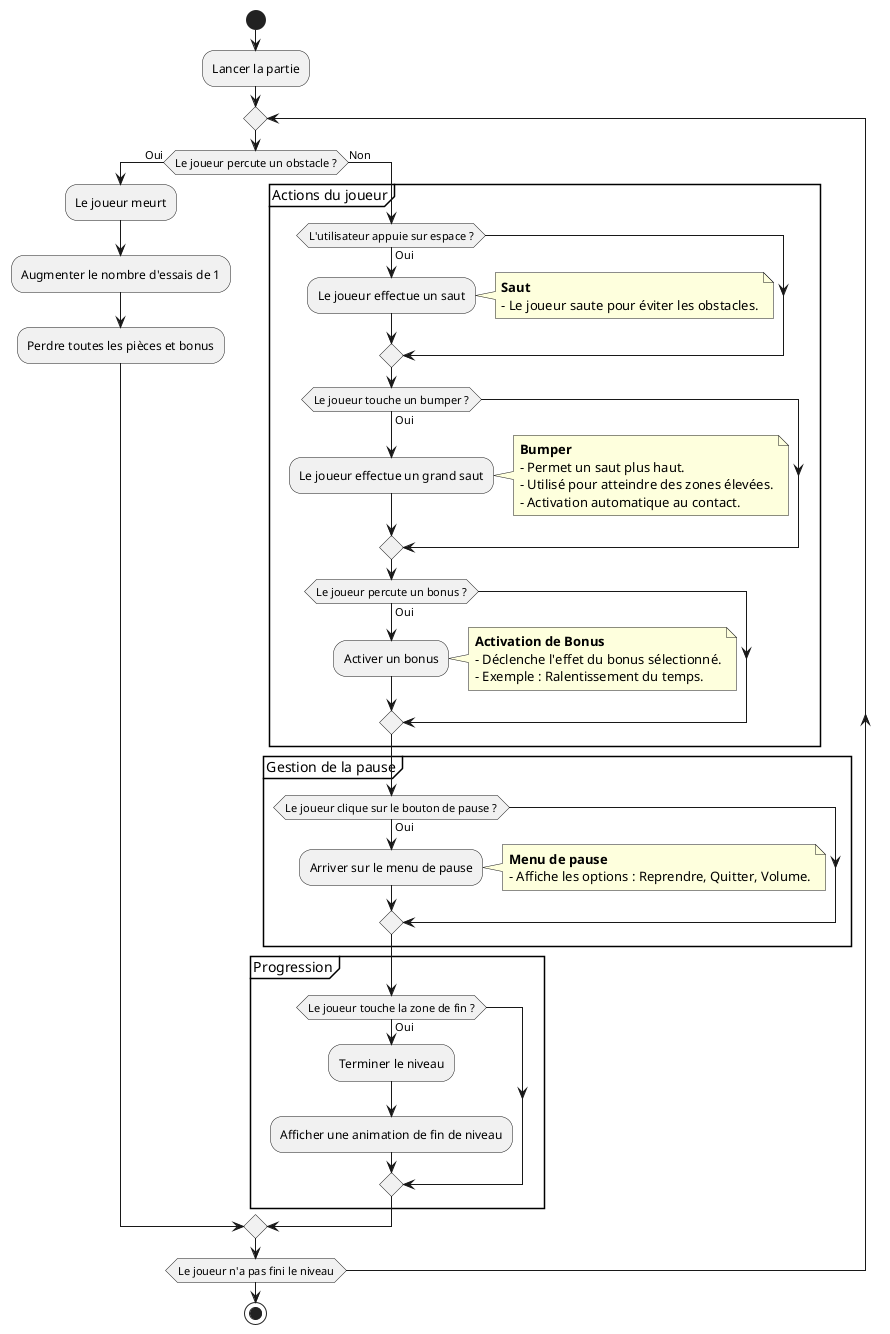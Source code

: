 @startuml Geometry Dash - Diagramme d'activités

start

:Lancer la partie;

repeat
    if (Le joueur percute un obstacle ?) then (Oui)
        :Le joueur meurt;
        :Augmenter le nombre d'essais de 1;
        :Perdre toutes les pièces et bonus;
    else (Non)
        partition "Actions du joueur" {
            if (L'utilisateur appuie sur espace ?) then (Oui)
                :Le joueur effectue un saut;
                note right
                **Saut**
                - Le joueur saute pour éviter les obstacles.
                end note
            endif

            if (Le joueur touche un bumper ?) then (Oui)
                :Le joueur effectue un grand saut;
                note right
                **Bumper**
                - Permet un saut plus haut.
                - Utilisé pour atteindre des zones élevées.
                - Activation automatique au contact.
                end note
            endif

            if (Le joueur percute un bonus ?) then (Oui)
                :Activer un bonus;
                note right
                **Activation de Bonus**
                - Déclenche l'effet du bonus sélectionné.
                - Exemple : Ralentissement du temps.
                end note
            endif
        }

        partition "Gestion de la pause" {
            if (Le joueur clique sur le bouton de pause ?) then (Oui)
                :Arriver sur le menu de pause;
                note right
                **Menu de pause**
                - Affiche les options : Reprendre, Quitter, Volume.
                end note
            endif
        }

        partition "Progression" {
            if (Le joueur touche la zone de fin ?) then (Oui)
                :Terminer le niveau;
                :Afficher une animation de fin de niveau;
            endif
        }
    endif
repeat while (Le joueur n'a pas fini le niveau)

stop

@enduml
